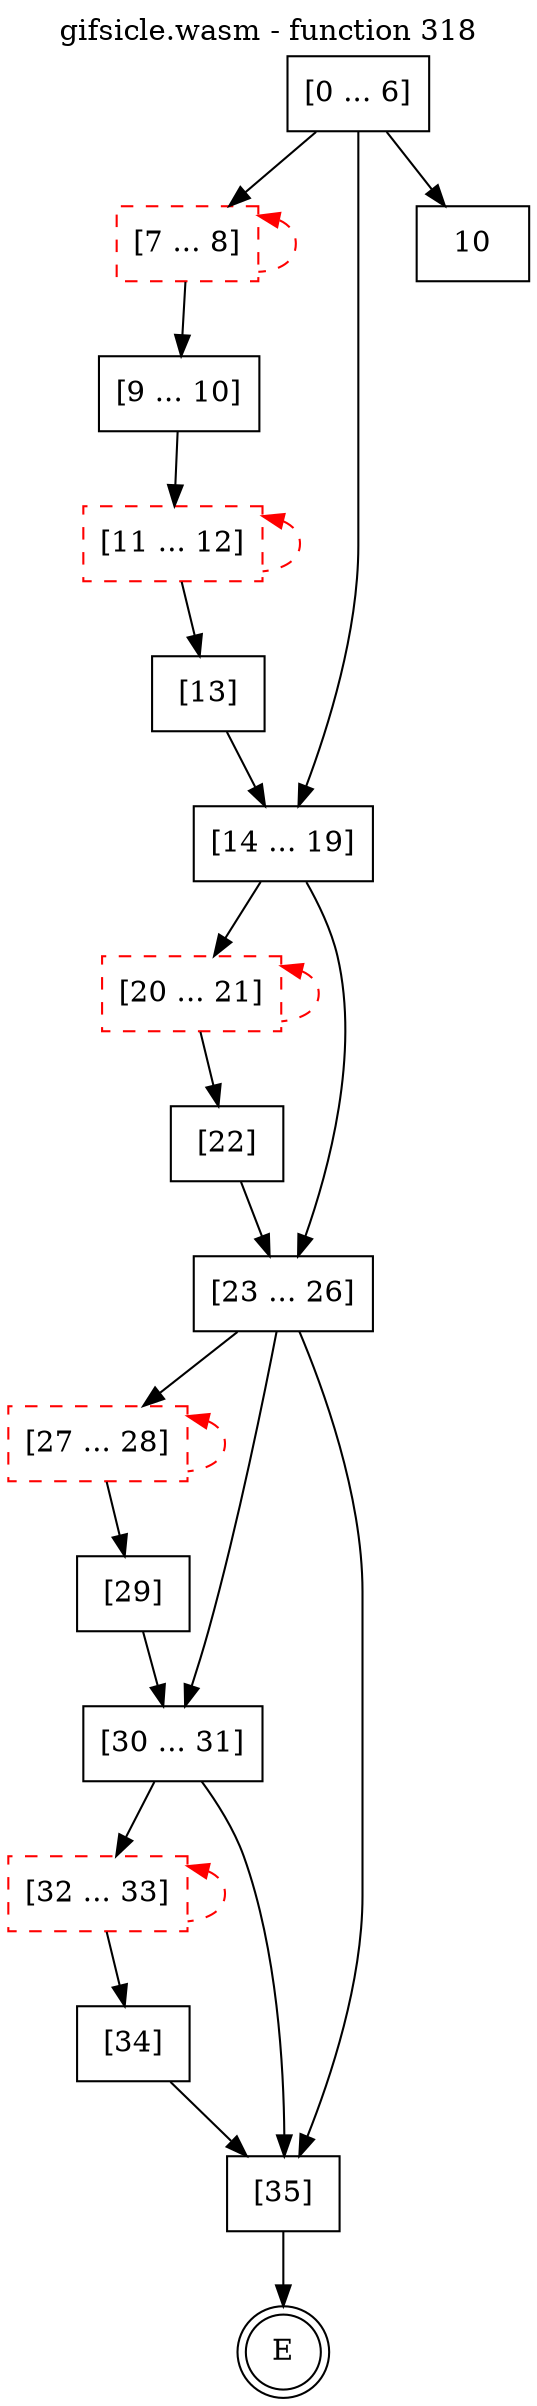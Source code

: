 digraph finite_state_machine {
    label = "gifsicle.wasm - function 318"
    labelloc =  t
    labelfontsize = 16
    labelfontcolor = black
    labelfontname = "Helvetica"
    node [shape = doublecircle]; E ;
    node [shape = box];
    node [shape=box, color=black, style=solid] 0[label="[0 ... 6]"]
    node [shape=box, color=red, style=dashed] 7[label="[7 ... 8]"]
    node [shape=box, color=black, style=solid] 9[label="[9 ... 10]"]
    node [shape=box, color=red, style=dashed] 11[label="[11 ... 12]"]
    node [shape=box, color=black, style=solid] 13[label="[13]"]
    node [shape=box, color=black, style=solid] 14[label="[14 ... 19]"]
    node [shape=box, color=red, style=dashed] 20[label="[20 ... 21]"]
    node [shape=box, color=black, style=solid] 22[label="[22]"]
    node [shape=box, color=black, style=solid] 23[label="[23 ... 26]"]
    node [shape=box, color=red, style=dashed] 27[label="[27 ... 28]"]
    node [shape=box, color=black, style=solid] 29[label="[29]"]
    node [shape=box, color=black, style=solid] 30[label="[30 ... 31]"]
    node [shape=box, color=red, style=dashed] 32[label="[32 ... 33]"]
    node [shape=box, color=black, style=solid] 34[label="[34]"]
    node [shape=box, color=black, style=solid] 35[label="[35]"]
    0 -> 7;
    0 -> 10;
    0 -> 14;
    7 -> 9;
    7 -> 7[style="dashed" color="red" dir=back];
    9 -> 11;
    11 -> 13;
    11 -> 11[style="dashed" color="red" dir=back];
    13 -> 14;
    14 -> 20;
    14 -> 23;
    20 -> 22;
    20 -> 20[style="dashed" color="red" dir=back];
    22 -> 23;
    23 -> 27;
    23 -> 30;
    23 -> 35;
    27 -> 29;
    27 -> 27[style="dashed" color="red" dir=back];
    29 -> 30;
    30 -> 32;
    30 -> 35;
    32 -> 34;
    32 -> 32[style="dashed" color="red" dir=back];
    34 -> 35;
    35 -> E;
}

